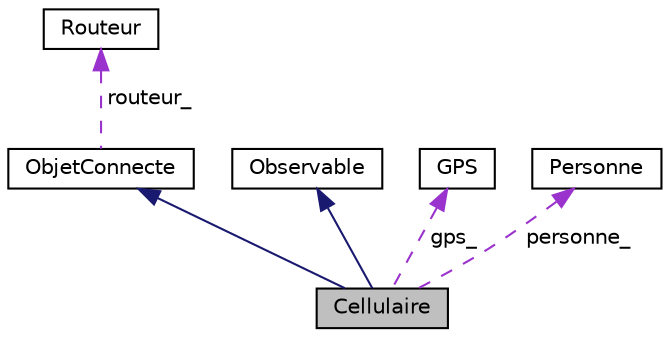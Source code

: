 digraph "Cellulaire"
{
  bgcolor="transparent";
  edge [fontname="Helvetica",fontsize="10",labelfontname="Helvetica",labelfontsize="10"];
  node [fontname="Helvetica",fontsize="10",shape=record];
  Node1 [label="Cellulaire",height=0.2,width=0.4,color="black", fillcolor="grey75", style="filled", fontcolor="black"];
  Node2 -> Node1 [dir="back",color="midnightblue",fontsize="10",style="solid",fontname="Helvetica"];
  Node2 [label="ObjetConnecte",height=0.2,width=0.4,color="black",URL="$class_objet_connecte.html"];
  Node3 -> Node2 [dir="back",color="darkorchid3",fontsize="10",style="dashed",label=" routeur_" ,fontname="Helvetica"];
  Node3 [label="Routeur",height=0.2,width=0.4,color="black",URL="$class_routeur.html"];
  Node4 -> Node1 [dir="back",color="midnightblue",fontsize="10",style="solid",fontname="Helvetica"];
  Node4 [label="Observable",height=0.2,width=0.4,color="black",URL="$class_observable.html"];
  Node5 -> Node1 [dir="back",color="darkorchid3",fontsize="10",style="dashed",label=" gps_" ,fontname="Helvetica"];
  Node5 [label="GPS",height=0.2,width=0.4,color="black",URL="$class_g_p_s.html",tooltip="Classe représentant un système GPS. Elle permet de localiser une personne dans l&#39;espace, grâce à un simulateur de position. "];
  Node6 -> Node1 [dir="back",color="darkorchid3",fontsize="10",style="dashed",label=" personne_" ,fontname="Helvetica"];
  Node6 [label="Personne",height=0.2,width=0.4,color="black",URL="$class_personne.html",tooltip="Classe représentant une Personne. "];
}

